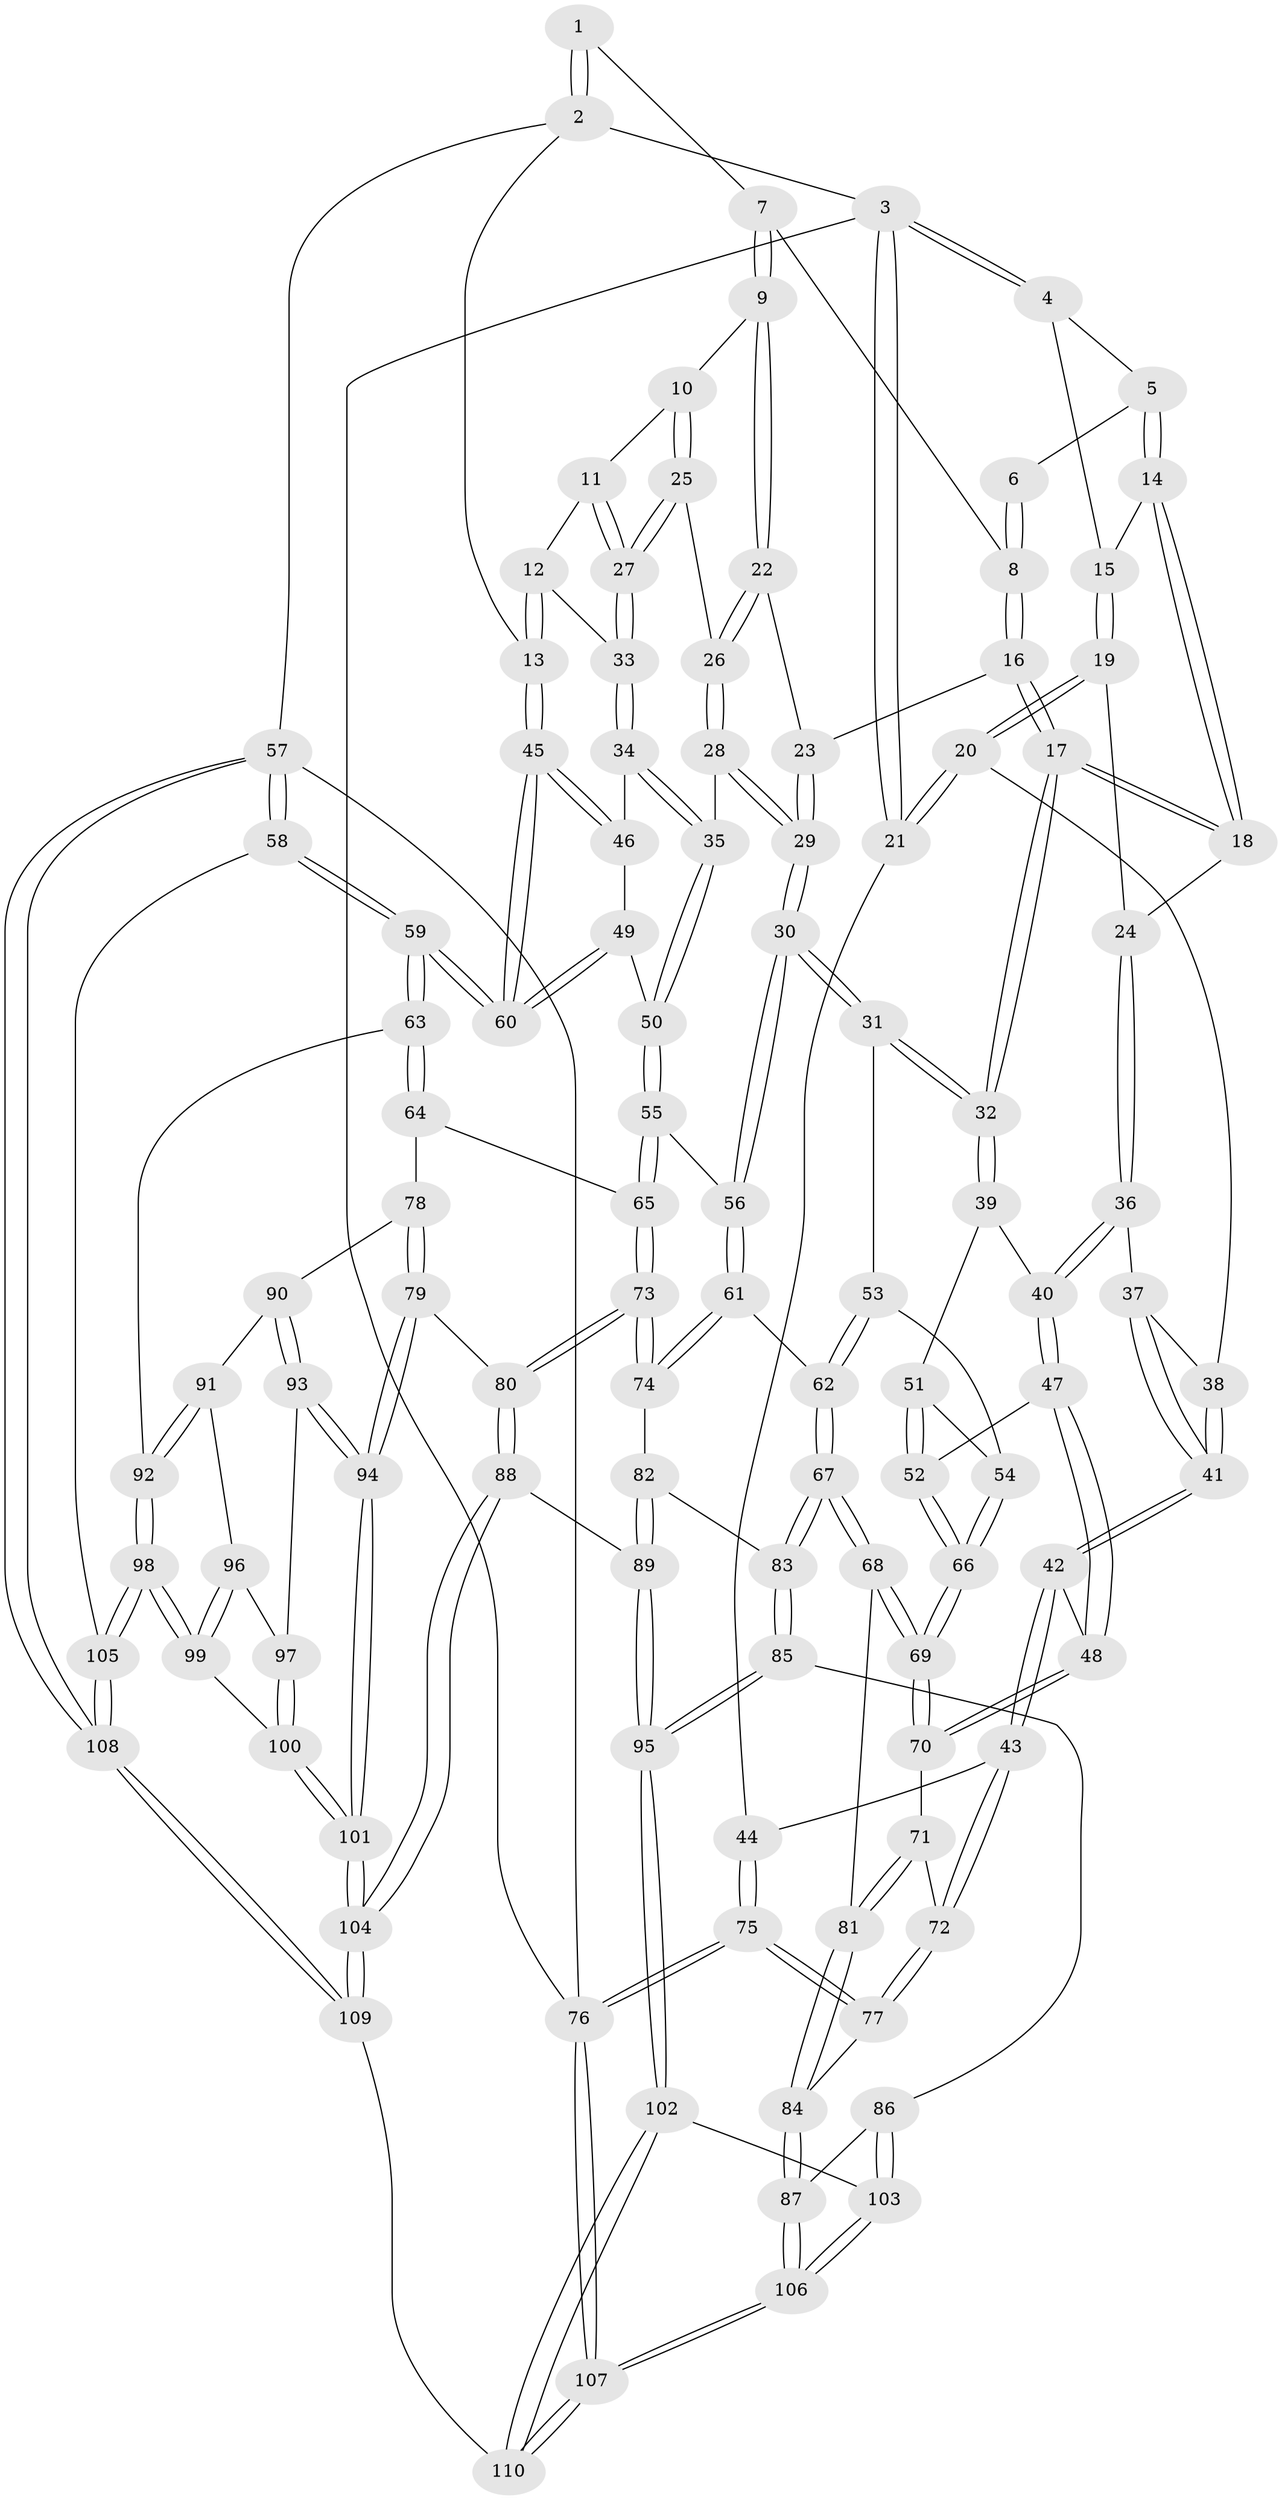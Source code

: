 // Generated by graph-tools (version 1.1) at 2025/51/03/09/25 03:51:01]
// undirected, 110 vertices, 272 edges
graph export_dot {
graph [start="1"]
  node [color=gray90,style=filled];
  1 [pos="+0.6258556576665336+0"];
  2 [pos="+1+0"];
  3 [pos="+0+0"];
  4 [pos="+0+0"];
  5 [pos="+0.37716208815612695+0"];
  6 [pos="+0.40405631799412867+0"];
  7 [pos="+0.6297749789835407+0"];
  8 [pos="+0.5181552968847546+0.13738494532715811"];
  9 [pos="+0.638906554286696+0.03179957944085069"];
  10 [pos="+0.7748655456010133+0.1437138777762852"];
  11 [pos="+0.8923985094766175+0.099635965164466"];
  12 [pos="+1+0.02792819063106482"];
  13 [pos="+1+0"];
  14 [pos="+0.35151443673563426+0"];
  15 [pos="+0.08719672887425561+0.08162336049441371"];
  16 [pos="+0.5180283196663502+0.18238285986399097"];
  17 [pos="+0.420472452907007+0.23563051809767527"];
  18 [pos="+0.3227204244185677+0.12581926589923428"];
  19 [pos="+0.0910010236501887+0.1506022016426722"];
  20 [pos="+0.02329696168764598+0.20193213179722466"];
  21 [pos="+0+0.2646863138283773"];
  22 [pos="+0.6327580778832648+0.14060436737416246"];
  23 [pos="+0.5911071896038103+0.1680605208247507"];
  24 [pos="+0.25936416063094453+0.16390049783291138"];
  25 [pos="+0.7109568239801775+0.20465222063092126"];
  26 [pos="+0.6920762470710736+0.2048138186114155"];
  27 [pos="+0.7765976271607191+0.24581870044184967"];
  28 [pos="+0.6461201238715761+0.3290377449476439"];
  29 [pos="+0.5796785557838916+0.38465285845677694"];
  30 [pos="+0.5680653857172226+0.39859906519526944"];
  31 [pos="+0.44706806288496476+0.33993246760401435"];
  32 [pos="+0.4464486564600615+0.3389935491774905"];
  33 [pos="+0.7989383521208188+0.2858243096867002"];
  34 [pos="+0.8091147859482423+0.32168263517559637"];
  35 [pos="+0.8058647431616233+0.32606395025019985"];
  36 [pos="+0.21390348141050367+0.2860833992178937"];
  37 [pos="+0.20906007320664124+0.28708757322463396"];
  38 [pos="+0.0875017690340944+0.26013353834104197"];
  39 [pos="+0.2708364937507619+0.35310111376970144"];
  40 [pos="+0.21452929155512485+0.2875685284515752"];
  41 [pos="+0.11568763781142086+0.3481785603854857"];
  42 [pos="+0.0817150626362115+0.43127918066479126"];
  43 [pos="+0+0.39219615762235327"];
  44 [pos="+0+0.3666737793490573"];
  45 [pos="+1+0.21027878054507892"];
  46 [pos="+0.8179335300141514+0.32045319995427846"];
  47 [pos="+0.16405458866030673+0.44146696566213833"];
  48 [pos="+0.09572072563764382+0.4418437470400353"];
  49 [pos="+0.9421513714957267+0.4320990947365681"];
  50 [pos="+0.8008838916241685+0.410853265019838"];
  51 [pos="+0.2637991896285844+0.3728576898553596"];
  52 [pos="+0.1734615866907736+0.4442458200689694"];
  53 [pos="+0.38399071484450253+0.4274271043344941"];
  54 [pos="+0.29923309262949+0.4600276389959089"];
  55 [pos="+0.752241249775453+0.48874758728645795"];
  56 [pos="+0.5810885950817374+0.4313550987345781"];
  57 [pos="+1+1"];
  58 [pos="+1+0.7873011097970694"];
  59 [pos="+1+0.526061303878027"];
  60 [pos="+1+0.4955622740774251"];
  61 [pos="+0.5463298002622442+0.5457947092628367"];
  62 [pos="+0.3902407934834789+0.5499482077156895"];
  63 [pos="+1+0.5281918703239946"];
  64 [pos="+0.7818733138022302+0.5357825510032092"];
  65 [pos="+0.7751212387717862+0.5293202672322805"];
  66 [pos="+0.25386111923718424+0.5105559096176419"];
  67 [pos="+0.32402718031367295+0.6107722730329703"];
  68 [pos="+0.271087604620959+0.5949536037672543"];
  69 [pos="+0.2652928841922616+0.5794799818193223"];
  70 [pos="+0.09895422911223842+0.5310544190340187"];
  71 [pos="+0.08471242351044503+0.5803294879418555"];
  72 [pos="+0.0706641296873752+0.5988515675456508"];
  73 [pos="+0.599365310987119+0.6572744344487493"];
  74 [pos="+0.5538216870194607+0.5942015762180813"];
  75 [pos="+0+0.817987058387732"];
  76 [pos="+0+1"];
  77 [pos="+0.005810724734660871+0.7217536306808969"];
  78 [pos="+0.7880497249158774+0.6515645611215568"];
  79 [pos="+0.6906283920468681+0.714055087053449"];
  80 [pos="+0.6149869287653207+0.7022134206654302"];
  81 [pos="+0.24648996327619976+0.6159620276119792"];
  82 [pos="+0.43333500809230924+0.6667302420717344"];
  83 [pos="+0.3456530310743574+0.6416166071983294"];
  84 [pos="+0.16080697259770405+0.7383176049643397"];
  85 [pos="+0.3390213559997697+0.7289071036750778"];
  86 [pos="+0.3027608653327179+0.7637195677475659"];
  87 [pos="+0.20956099174265433+0.7945469943150668"];
  88 [pos="+0.5508029688730448+0.8060342120968391"];
  89 [pos="+0.4854481650695899+0.8311638471543652"];
  90 [pos="+0.7910461154739062+0.653482735038963"];
  91 [pos="+0.9492548273886441+0.6521225180162545"];
  92 [pos="+0.999183109520981+0.6243982200148632"];
  93 [pos="+0.8117600321158523+0.6923670627287585"];
  94 [pos="+0.7649553071597553+0.8260116436356928"];
  95 [pos="+0.4823387030413787+0.8338795509822577"];
  96 [pos="+0.912654078015391+0.7056584939360334"];
  97 [pos="+0.8324235774624795+0.7168554643163925"];
  98 [pos="+0.9030120682353153+0.8432640470110234"];
  99 [pos="+0.8818860842538092+0.8364108716381469"];
  100 [pos="+0.8638600257552227+0.8367862090333966"];
  101 [pos="+0.7842054856611615+0.8650393311663983"];
  102 [pos="+0.4811132787835619+0.8359147156461672"];
  103 [pos="+0.39096344555377277+0.8853956661339182"];
  104 [pos="+0.7278164134788706+0.9476882580038257"];
  105 [pos="+0.9037578952213559+0.8435524029686853"];
  106 [pos="+0.24628779030166395+1"];
  107 [pos="+0.1682789603434548+1"];
  108 [pos="+1+1"];
  109 [pos="+0.7143548265367122+1"];
  110 [pos="+0.5879362342586115+1"];
  1 -- 2;
  1 -- 2;
  1 -- 7;
  2 -- 3;
  2 -- 13;
  2 -- 57;
  3 -- 4;
  3 -- 4;
  3 -- 21;
  3 -- 21;
  3 -- 76;
  4 -- 5;
  4 -- 15;
  5 -- 6;
  5 -- 14;
  5 -- 14;
  6 -- 8;
  6 -- 8;
  7 -- 8;
  7 -- 9;
  7 -- 9;
  8 -- 16;
  8 -- 16;
  9 -- 10;
  9 -- 22;
  9 -- 22;
  10 -- 11;
  10 -- 25;
  10 -- 25;
  11 -- 12;
  11 -- 27;
  11 -- 27;
  12 -- 13;
  12 -- 13;
  12 -- 33;
  13 -- 45;
  13 -- 45;
  14 -- 15;
  14 -- 18;
  14 -- 18;
  15 -- 19;
  15 -- 19;
  16 -- 17;
  16 -- 17;
  16 -- 23;
  17 -- 18;
  17 -- 18;
  17 -- 32;
  17 -- 32;
  18 -- 24;
  19 -- 20;
  19 -- 20;
  19 -- 24;
  20 -- 21;
  20 -- 21;
  20 -- 38;
  21 -- 44;
  22 -- 23;
  22 -- 26;
  22 -- 26;
  23 -- 29;
  23 -- 29;
  24 -- 36;
  24 -- 36;
  25 -- 26;
  25 -- 27;
  25 -- 27;
  26 -- 28;
  26 -- 28;
  27 -- 33;
  27 -- 33;
  28 -- 29;
  28 -- 29;
  28 -- 35;
  29 -- 30;
  29 -- 30;
  30 -- 31;
  30 -- 31;
  30 -- 56;
  30 -- 56;
  31 -- 32;
  31 -- 32;
  31 -- 53;
  32 -- 39;
  32 -- 39;
  33 -- 34;
  33 -- 34;
  34 -- 35;
  34 -- 35;
  34 -- 46;
  35 -- 50;
  35 -- 50;
  36 -- 37;
  36 -- 40;
  36 -- 40;
  37 -- 38;
  37 -- 41;
  37 -- 41;
  38 -- 41;
  38 -- 41;
  39 -- 40;
  39 -- 51;
  40 -- 47;
  40 -- 47;
  41 -- 42;
  41 -- 42;
  42 -- 43;
  42 -- 43;
  42 -- 48;
  43 -- 44;
  43 -- 72;
  43 -- 72;
  44 -- 75;
  44 -- 75;
  45 -- 46;
  45 -- 46;
  45 -- 60;
  45 -- 60;
  46 -- 49;
  47 -- 48;
  47 -- 48;
  47 -- 52;
  48 -- 70;
  48 -- 70;
  49 -- 50;
  49 -- 60;
  49 -- 60;
  50 -- 55;
  50 -- 55;
  51 -- 52;
  51 -- 52;
  51 -- 54;
  52 -- 66;
  52 -- 66;
  53 -- 54;
  53 -- 62;
  53 -- 62;
  54 -- 66;
  54 -- 66;
  55 -- 56;
  55 -- 65;
  55 -- 65;
  56 -- 61;
  56 -- 61;
  57 -- 58;
  57 -- 58;
  57 -- 108;
  57 -- 108;
  57 -- 76;
  58 -- 59;
  58 -- 59;
  58 -- 105;
  59 -- 60;
  59 -- 60;
  59 -- 63;
  59 -- 63;
  61 -- 62;
  61 -- 74;
  61 -- 74;
  62 -- 67;
  62 -- 67;
  63 -- 64;
  63 -- 64;
  63 -- 92;
  64 -- 65;
  64 -- 78;
  65 -- 73;
  65 -- 73;
  66 -- 69;
  66 -- 69;
  67 -- 68;
  67 -- 68;
  67 -- 83;
  67 -- 83;
  68 -- 69;
  68 -- 69;
  68 -- 81;
  69 -- 70;
  69 -- 70;
  70 -- 71;
  71 -- 72;
  71 -- 81;
  71 -- 81;
  72 -- 77;
  72 -- 77;
  73 -- 74;
  73 -- 74;
  73 -- 80;
  73 -- 80;
  74 -- 82;
  75 -- 76;
  75 -- 76;
  75 -- 77;
  75 -- 77;
  76 -- 107;
  76 -- 107;
  77 -- 84;
  78 -- 79;
  78 -- 79;
  78 -- 90;
  79 -- 80;
  79 -- 94;
  79 -- 94;
  80 -- 88;
  80 -- 88;
  81 -- 84;
  81 -- 84;
  82 -- 83;
  82 -- 89;
  82 -- 89;
  83 -- 85;
  83 -- 85;
  84 -- 87;
  84 -- 87;
  85 -- 86;
  85 -- 95;
  85 -- 95;
  86 -- 87;
  86 -- 103;
  86 -- 103;
  87 -- 106;
  87 -- 106;
  88 -- 89;
  88 -- 104;
  88 -- 104;
  89 -- 95;
  89 -- 95;
  90 -- 91;
  90 -- 93;
  90 -- 93;
  91 -- 92;
  91 -- 92;
  91 -- 96;
  92 -- 98;
  92 -- 98;
  93 -- 94;
  93 -- 94;
  93 -- 97;
  94 -- 101;
  94 -- 101;
  95 -- 102;
  95 -- 102;
  96 -- 97;
  96 -- 99;
  96 -- 99;
  97 -- 100;
  97 -- 100;
  98 -- 99;
  98 -- 99;
  98 -- 105;
  98 -- 105;
  99 -- 100;
  100 -- 101;
  100 -- 101;
  101 -- 104;
  101 -- 104;
  102 -- 103;
  102 -- 110;
  102 -- 110;
  103 -- 106;
  103 -- 106;
  104 -- 109;
  104 -- 109;
  105 -- 108;
  105 -- 108;
  106 -- 107;
  106 -- 107;
  107 -- 110;
  107 -- 110;
  108 -- 109;
  108 -- 109;
  109 -- 110;
}
